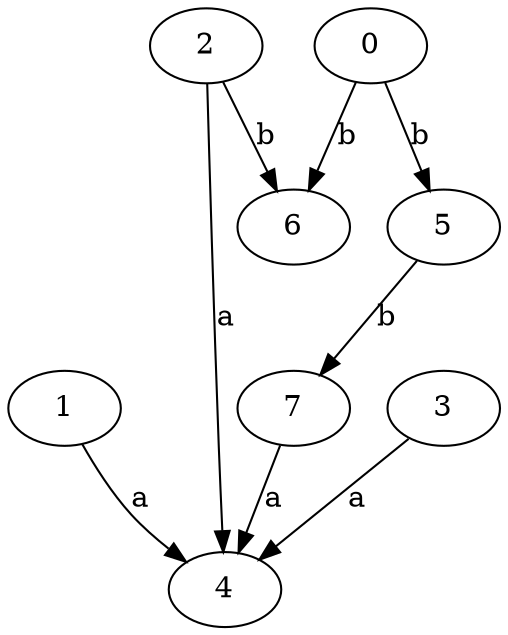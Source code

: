 strict digraph  {
4;
0;
5;
1;
6;
2;
3;
7;
0 -> 5  [label=b];
0 -> 6  [label=b];
5 -> 7  [label=b];
1 -> 4  [label=a];
2 -> 4  [label=a];
2 -> 6  [label=b];
3 -> 4  [label=a];
7 -> 4  [label=a];
}
